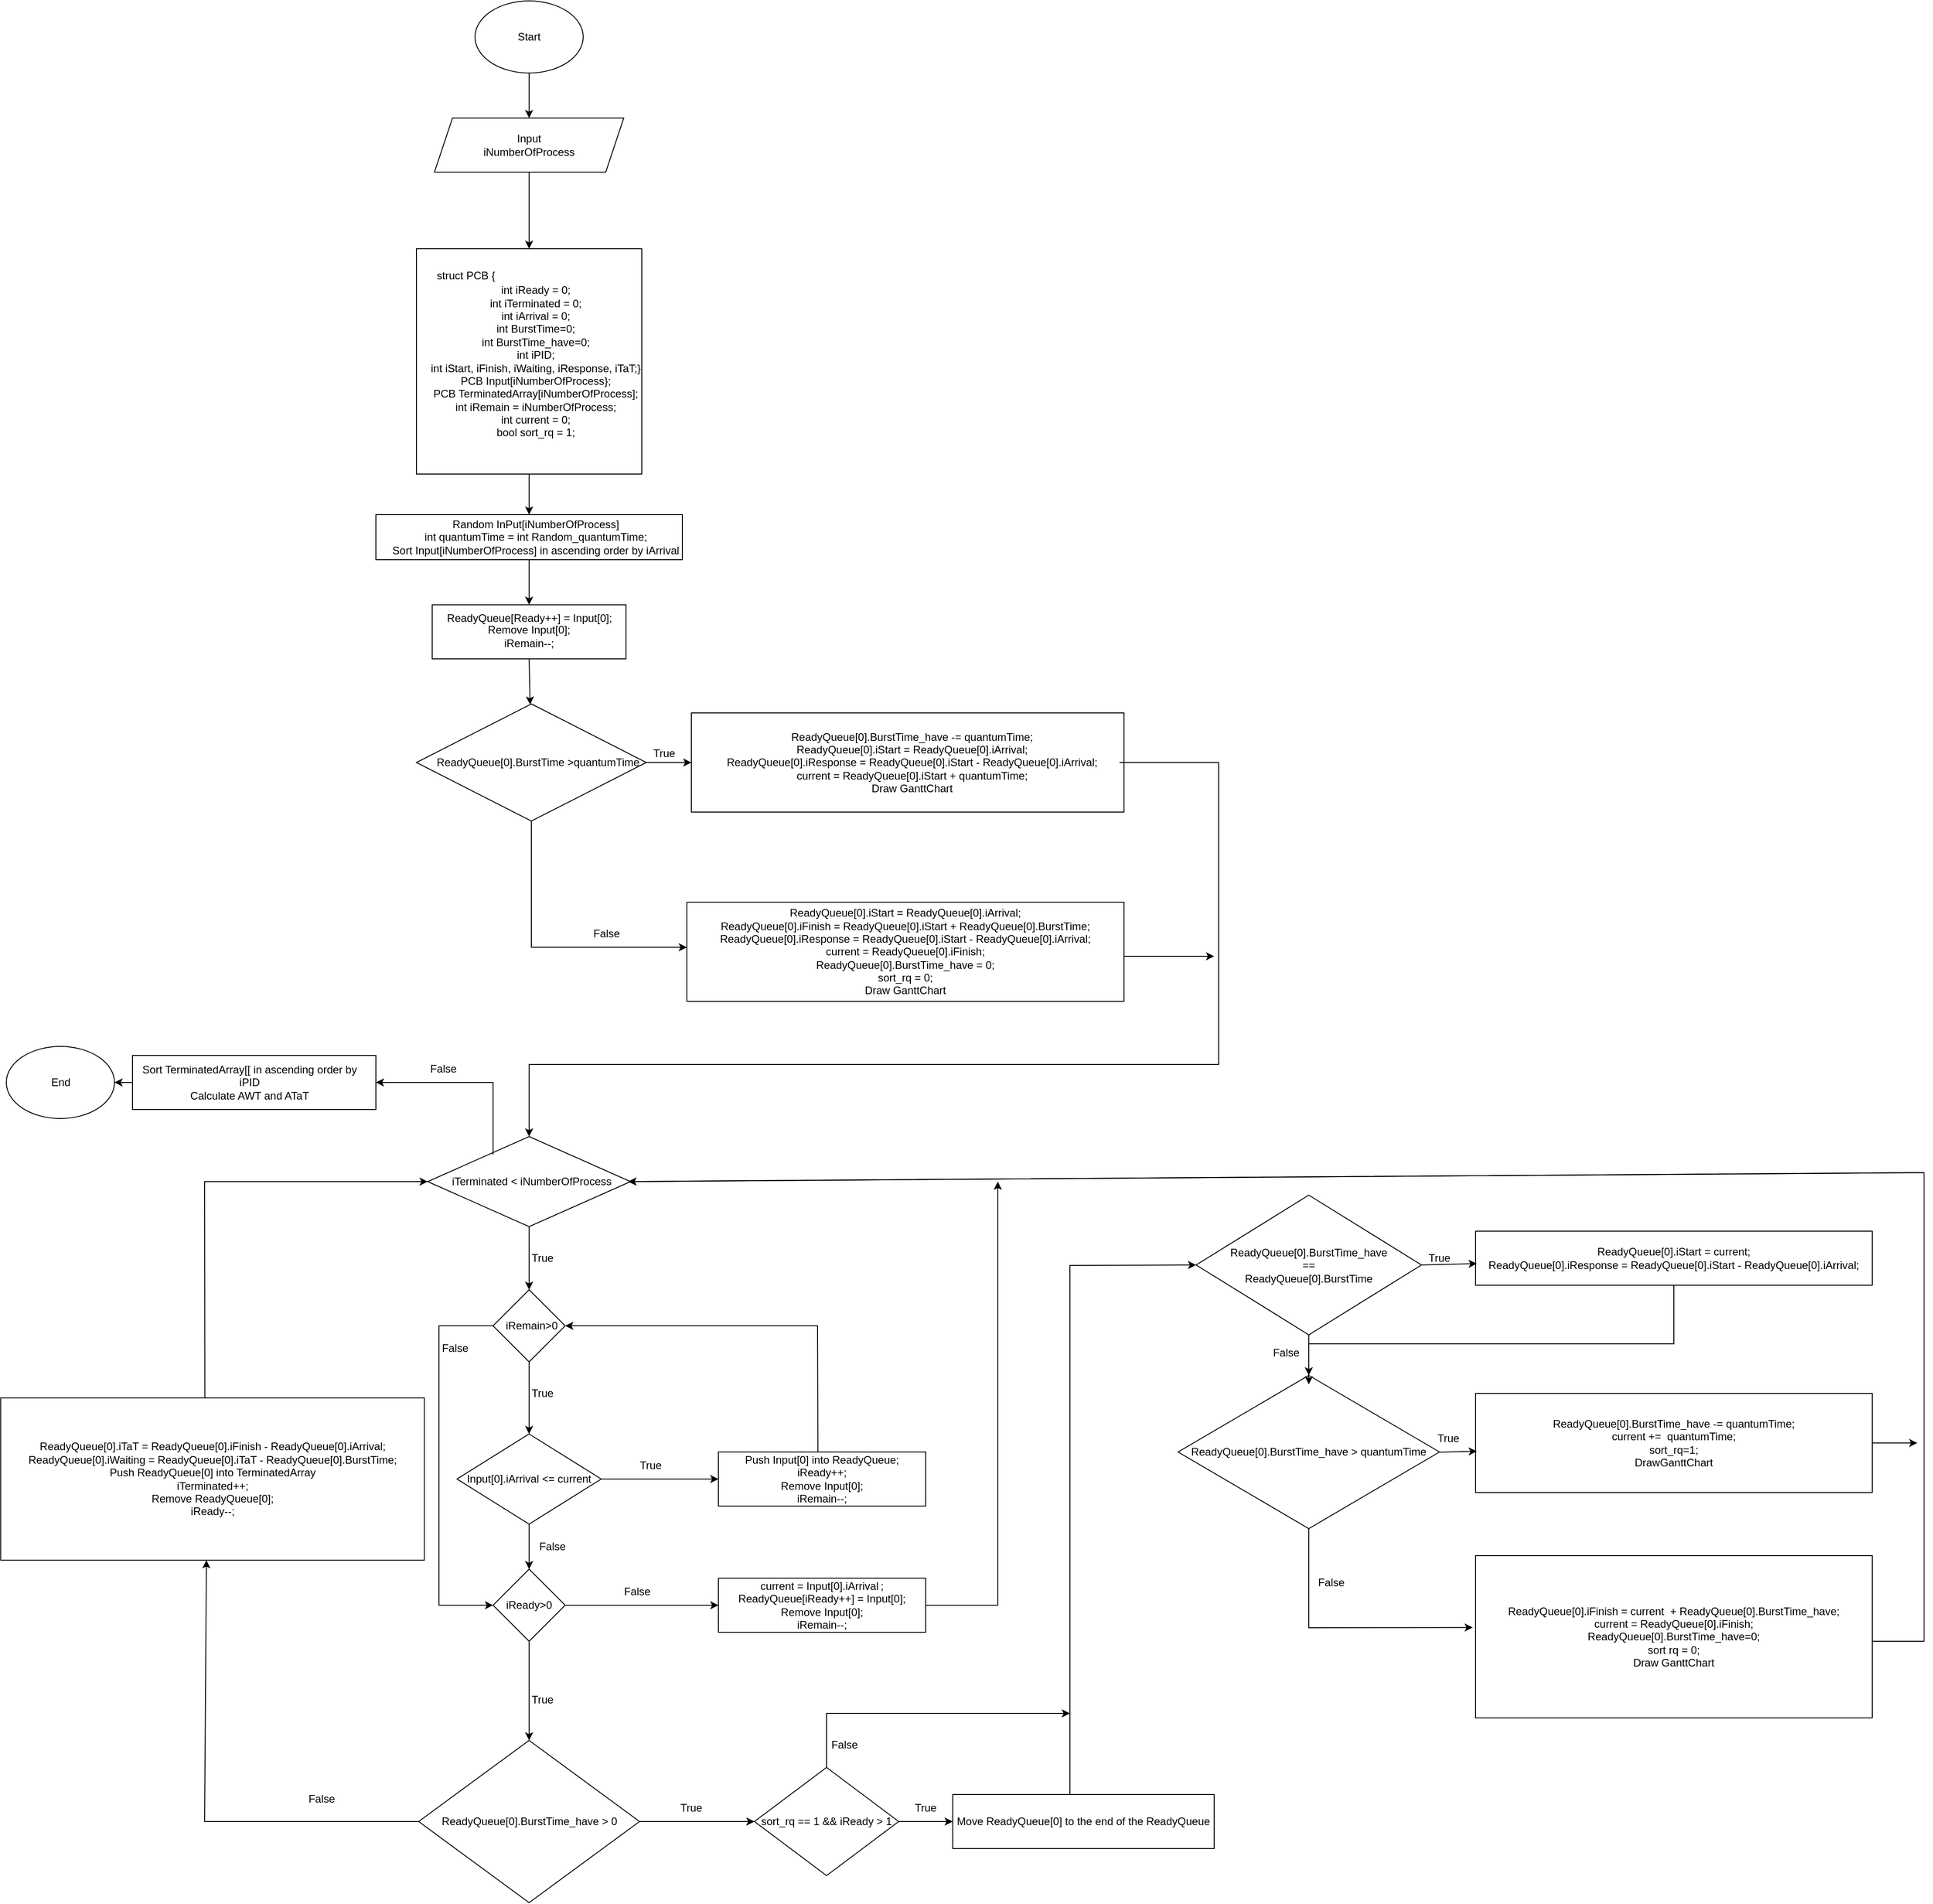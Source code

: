 <mxfile version="22.1.3" type="github">
  <diagram id="C5RBs43oDa-KdzZeNtuy" name="Page-1">
    <mxGraphModel dx="4024" dy="2424" grid="1" gridSize="10" guides="1" tooltips="1" connect="1" arrows="1" fold="1" page="1" pageScale="1" pageWidth="20000" pageHeight="20000" math="0" shadow="0">
      <root>
        <mxCell id="WIyWlLk6GJQsqaUBKTNV-0" />
        <mxCell id="WIyWlLk6GJQsqaUBKTNV-1" parent="WIyWlLk6GJQsqaUBKTNV-0" />
        <mxCell id="GDvwbU59Qu22mrn-EqfF-0" value="" style="ellipse;whiteSpace=wrap;html=1;" vertex="1" parent="WIyWlLk6GJQsqaUBKTNV-1">
          <mxGeometry x="540" y="140" width="120" height="80" as="geometry" />
        </mxCell>
        <mxCell id="GDvwbU59Qu22mrn-EqfF-1" value="Start" style="text;html=1;strokeColor=none;fillColor=none;align=center;verticalAlign=middle;whiteSpace=wrap;rounded=0;" vertex="1" parent="WIyWlLk6GJQsqaUBKTNV-1">
          <mxGeometry x="555" y="155" width="90" height="50" as="geometry" />
        </mxCell>
        <mxCell id="GDvwbU59Qu22mrn-EqfF-2" value="" style="shape=parallelogram;perimeter=parallelogramPerimeter;whiteSpace=wrap;html=1;fixedSize=1;" vertex="1" parent="WIyWlLk6GJQsqaUBKTNV-1">
          <mxGeometry x="495" y="270" width="210" height="60" as="geometry" />
        </mxCell>
        <mxCell id="GDvwbU59Qu22mrn-EqfF-3" value="Input iNumberOfProcess" style="text;html=1;strokeColor=none;fillColor=none;align=center;verticalAlign=middle;whiteSpace=wrap;rounded=0;" vertex="1" parent="WIyWlLk6GJQsqaUBKTNV-1">
          <mxGeometry x="570" y="285" width="60" height="30" as="geometry" />
        </mxCell>
        <mxCell id="GDvwbU59Qu22mrn-EqfF-4" value="" style="endArrow=classic;html=1;rounded=0;exitX=0.5;exitY=1;exitDx=0;exitDy=0;entryX=0.5;entryY=0;entryDx=0;entryDy=0;" edge="1" parent="WIyWlLk6GJQsqaUBKTNV-1" source="GDvwbU59Qu22mrn-EqfF-0" target="GDvwbU59Qu22mrn-EqfF-2">
          <mxGeometry width="50" height="50" relative="1" as="geometry">
            <mxPoint x="565" y="210" as="sourcePoint" />
            <mxPoint x="725" y="250" as="targetPoint" />
          </mxGeometry>
        </mxCell>
        <mxCell id="GDvwbU59Qu22mrn-EqfF-5" value="" style="whiteSpace=wrap;html=1;aspect=fixed;" vertex="1" parent="WIyWlLk6GJQsqaUBKTNV-1">
          <mxGeometry x="475" y="415" width="250" height="250" as="geometry" />
        </mxCell>
        <mxCell id="GDvwbU59Qu22mrn-EqfF-7" value="struct PCB {" style="text;html=1;strokeColor=none;fillColor=none;align=center;verticalAlign=middle;whiteSpace=wrap;rounded=0;" vertex="1" parent="WIyWlLk6GJQsqaUBKTNV-1">
          <mxGeometry x="490" y="430" width="80" height="30" as="geometry" />
        </mxCell>
        <mxCell id="GDvwbU59Qu22mrn-EqfF-8" value="int iReady = 0;&lt;br&gt;int iTerminated = 0;&lt;br&gt;int iArrival = 0;&lt;br&gt;int BurstTime=0;&lt;br&gt;int BurstTime_have=0;&lt;br&gt;int iPID;&lt;br&gt;int iStart, iFinish, iWaiting, iResponse, iTaT;}&lt;br&gt;PCB Input[iNumberOfProcess};&lt;br&gt;PCB TerminatedArray[iNumberOfProcess];&lt;br&gt;int iRemain = iNumberOfProcess;&lt;br&gt;int current = 0;&lt;br&gt;bool sort_rq = 1;" style="text;html=1;strokeColor=none;fillColor=none;align=center;verticalAlign=middle;whiteSpace=wrap;rounded=0;" vertex="1" parent="WIyWlLk6GJQsqaUBKTNV-1">
          <mxGeometry x="480" y="450" width="255" height="180" as="geometry" />
        </mxCell>
        <mxCell id="GDvwbU59Qu22mrn-EqfF-9" value="" style="endArrow=classic;html=1;rounded=0;entryX=0.5;entryY=0;entryDx=0;entryDy=0;exitX=0.5;exitY=1;exitDx=0;exitDy=0;" edge="1" parent="WIyWlLk6GJQsqaUBKTNV-1" source="GDvwbU59Qu22mrn-EqfF-2" target="GDvwbU59Qu22mrn-EqfF-5">
          <mxGeometry width="50" height="50" relative="1" as="geometry">
            <mxPoint x="565" y="610" as="sourcePoint" />
            <mxPoint x="615" y="560" as="targetPoint" />
          </mxGeometry>
        </mxCell>
        <mxCell id="GDvwbU59Qu22mrn-EqfF-10" value="" style="rounded=0;whiteSpace=wrap;html=1;" vertex="1" parent="WIyWlLk6GJQsqaUBKTNV-1">
          <mxGeometry x="430" y="710" width="340" height="50" as="geometry" />
        </mxCell>
        <mxCell id="GDvwbU59Qu22mrn-EqfF-11" value="Random InPut[iNumberOfProcess]&lt;br&gt;int quantumTime = int Random_quantumTime;&lt;br&gt;Sort Input[iNumberOfProcess] in ascending order by iArrival" style="text;html=1;strokeColor=none;fillColor=none;align=center;verticalAlign=middle;whiteSpace=wrap;rounded=0;" vertex="1" parent="WIyWlLk6GJQsqaUBKTNV-1">
          <mxGeometry x="440" y="720" width="335" height="30" as="geometry" />
        </mxCell>
        <mxCell id="GDvwbU59Qu22mrn-EqfF-12" value="" style="endArrow=classic;html=1;rounded=0;exitX=0.5;exitY=1;exitDx=0;exitDy=0;entryX=0.5;entryY=0;entryDx=0;entryDy=0;" edge="1" parent="WIyWlLk6GJQsqaUBKTNV-1" source="GDvwbU59Qu22mrn-EqfF-5" target="GDvwbU59Qu22mrn-EqfF-10">
          <mxGeometry width="50" height="50" relative="1" as="geometry">
            <mxPoint x="565" y="870" as="sourcePoint" />
            <mxPoint x="615" y="820" as="targetPoint" />
          </mxGeometry>
        </mxCell>
        <mxCell id="GDvwbU59Qu22mrn-EqfF-13" value="" style="rounded=0;whiteSpace=wrap;html=1;" vertex="1" parent="WIyWlLk6GJQsqaUBKTNV-1">
          <mxGeometry x="492.5" y="810" width="215" height="60" as="geometry" />
        </mxCell>
        <mxCell id="GDvwbU59Qu22mrn-EqfF-14" value="" style="endArrow=classic;html=1;rounded=0;exitX=0.5;exitY=1;exitDx=0;exitDy=0;" edge="1" parent="WIyWlLk6GJQsqaUBKTNV-1" source="GDvwbU59Qu22mrn-EqfF-10" target="GDvwbU59Qu22mrn-EqfF-13">
          <mxGeometry width="50" height="50" relative="1" as="geometry">
            <mxPoint x="525" y="760" as="sourcePoint" />
            <mxPoint x="575" y="710" as="targetPoint" />
          </mxGeometry>
        </mxCell>
        <mxCell id="GDvwbU59Qu22mrn-EqfF-15" value="ReadyQueue[Ready++] = Input[0];" style="text;html=1;strokeColor=none;fillColor=none;align=center;verticalAlign=middle;whiteSpace=wrap;rounded=0;" vertex="1" parent="WIyWlLk6GJQsqaUBKTNV-1">
          <mxGeometry x="483.75" y="820" width="232.5" height="10" as="geometry" />
        </mxCell>
        <mxCell id="GDvwbU59Qu22mrn-EqfF-16" value="Remove Input[0];&lt;br&gt;iRemain--;" style="text;html=1;strokeColor=none;fillColor=none;align=center;verticalAlign=middle;whiteSpace=wrap;rounded=0;" vertex="1" parent="WIyWlLk6GJQsqaUBKTNV-1">
          <mxGeometry x="505" y="840" width="190" height="10" as="geometry" />
        </mxCell>
        <mxCell id="GDvwbU59Qu22mrn-EqfF-29" style="edgeStyle=orthogonalEdgeStyle;rounded=0;orthogonalLoop=1;jettySize=auto;html=1;exitX=0.5;exitY=1;exitDx=0;exitDy=0;" edge="1" parent="WIyWlLk6GJQsqaUBKTNV-1" source="GDvwbU59Qu22mrn-EqfF-17" target="GDvwbU59Qu22mrn-EqfF-30">
          <mxGeometry relative="1" as="geometry">
            <mxPoint x="600.0" y="1180" as="targetPoint" />
            <Array as="points">
              <mxPoint x="602" y="1190" />
            </Array>
          </mxGeometry>
        </mxCell>
        <mxCell id="GDvwbU59Qu22mrn-EqfF-17" value="" style="rhombus;whiteSpace=wrap;html=1;" vertex="1" parent="WIyWlLk6GJQsqaUBKTNV-1">
          <mxGeometry x="475" y="920" width="255" height="130" as="geometry" />
        </mxCell>
        <mxCell id="GDvwbU59Qu22mrn-EqfF-18" value="ReadyQueue[0].BurstTime &amp;gt;quantumTime" style="text;html=1;strokeColor=none;fillColor=none;align=center;verticalAlign=middle;whiteSpace=wrap;rounded=0;" vertex="1" parent="WIyWlLk6GJQsqaUBKTNV-1">
          <mxGeometry x="495" y="970" width="230" height="30" as="geometry" />
        </mxCell>
        <mxCell id="GDvwbU59Qu22mrn-EqfF-20" value="" style="endArrow=classic;html=1;rounded=0;exitX=0.5;exitY=1;exitDx=0;exitDy=0;" edge="1" parent="WIyWlLk6GJQsqaUBKTNV-1" source="GDvwbU59Qu22mrn-EqfF-13" target="GDvwbU59Qu22mrn-EqfF-17">
          <mxGeometry width="50" height="50" relative="1" as="geometry">
            <mxPoint x="455" y="840" as="sourcePoint" />
            <mxPoint x="505" y="790" as="targetPoint" />
          </mxGeometry>
        </mxCell>
        <mxCell id="GDvwbU59Qu22mrn-EqfF-22" value="" style="rounded=0;whiteSpace=wrap;html=1;" vertex="1" parent="WIyWlLk6GJQsqaUBKTNV-1">
          <mxGeometry x="780" y="930" width="480" height="110" as="geometry" />
        </mxCell>
        <mxCell id="GDvwbU59Qu22mrn-EqfF-23" value="ReadyQueue[0].BurstTime_have -= quantumTime;&lt;br&gt;ReadyQueue[0].iStart = ReadyQueue[0].iArrival;&lt;br&gt;ReadyQueue[0].iResponse = ReadyQueue[0].iStart - ReadyQueue[0].iArrival;&lt;br&gt;current = ReadyQueue[0].iStart + quantumTime;&lt;br&gt;Draw GanttChart" style="text;html=1;strokeColor=none;fillColor=none;align=center;verticalAlign=middle;whiteSpace=wrap;rounded=0;" vertex="1" parent="WIyWlLk6GJQsqaUBKTNV-1">
          <mxGeometry x="790" y="940" width="470" height="90" as="geometry" />
        </mxCell>
        <mxCell id="GDvwbU59Qu22mrn-EqfF-25" value="" style="endArrow=classic;html=1;rounded=0;exitX=1;exitY=0.5;exitDx=0;exitDy=0;entryX=0;entryY=0.5;entryDx=0;entryDy=0;" edge="1" parent="WIyWlLk6GJQsqaUBKTNV-1" source="GDvwbU59Qu22mrn-EqfF-17" target="GDvwbU59Qu22mrn-EqfF-22">
          <mxGeometry width="50" height="50" relative="1" as="geometry">
            <mxPoint x="750" y="860" as="sourcePoint" />
            <mxPoint x="800" y="810" as="targetPoint" />
          </mxGeometry>
        </mxCell>
        <mxCell id="GDvwbU59Qu22mrn-EqfF-26" value="True" style="text;html=1;strokeColor=none;fillColor=none;align=center;verticalAlign=middle;whiteSpace=wrap;rounded=0;" vertex="1" parent="WIyWlLk6GJQsqaUBKTNV-1">
          <mxGeometry x="720" y="960" width="60" height="30" as="geometry" />
        </mxCell>
        <mxCell id="GDvwbU59Qu22mrn-EqfF-30" value="" style="rounded=0;whiteSpace=wrap;html=1;" vertex="1" parent="WIyWlLk6GJQsqaUBKTNV-1">
          <mxGeometry x="775" y="1140" width="485" height="110" as="geometry" />
        </mxCell>
        <mxCell id="GDvwbU59Qu22mrn-EqfF-32" value="ReadyQueue[0].iStart = ReadyQueue[0].iArrival;&lt;br&gt;ReadyQueue[0].iFinish = ReadyQueue[0].iStart + ReadyQueue[0].BurstTime;&lt;br&gt;ReadyQueue[0].iResponse = ReadyQueue[0].iStart - ReadyQueue[0].iArrival;&lt;br&gt;current = ReadyQueue[0].iFinish;&lt;br&gt;ReadyQueue[0].BurstTime_have = 0;&lt;br&gt;sort_rq = 0;&lt;br&gt;Draw GanttChart" style="text;html=1;strokeColor=none;fillColor=none;align=center;verticalAlign=middle;whiteSpace=wrap;rounded=0;" vertex="1" parent="WIyWlLk6GJQsqaUBKTNV-1">
          <mxGeometry x="780" y="1140" width="475" height="110" as="geometry" />
        </mxCell>
        <mxCell id="GDvwbU59Qu22mrn-EqfF-33" value="False" style="text;html=1;strokeColor=none;fillColor=none;align=center;verticalAlign=middle;whiteSpace=wrap;rounded=0;" vertex="1" parent="WIyWlLk6GJQsqaUBKTNV-1">
          <mxGeometry x="656.25" y="1160" width="60" height="30" as="geometry" />
        </mxCell>
        <mxCell id="GDvwbU59Qu22mrn-EqfF-34" value="" style="endArrow=classic;html=1;rounded=0;exitX=1;exitY=0.5;exitDx=0;exitDy=0;entryX=0.5;entryY=0;entryDx=0;entryDy=0;" edge="1" parent="WIyWlLk6GJQsqaUBKTNV-1" target="GDvwbU59Qu22mrn-EqfF-35">
          <mxGeometry width="50" height="50" relative="1" as="geometry">
            <mxPoint x="1255" y="985" as="sourcePoint" />
            <mxPoint x="600" y="1280" as="targetPoint" />
            <Array as="points">
              <mxPoint x="1365" y="985" />
              <mxPoint x="1365" y="1320" />
              <mxPoint x="600" y="1320" />
            </Array>
          </mxGeometry>
        </mxCell>
        <mxCell id="GDvwbU59Qu22mrn-EqfF-35" value="" style="rhombus;whiteSpace=wrap;html=1;" vertex="1" parent="WIyWlLk6GJQsqaUBKTNV-1">
          <mxGeometry x="487.5" y="1400" width="225" height="100" as="geometry" />
        </mxCell>
        <mxCell id="GDvwbU59Qu22mrn-EqfF-36" value="" style="endArrow=classic;html=1;rounded=0;" edge="1" parent="WIyWlLk6GJQsqaUBKTNV-1">
          <mxGeometry width="50" height="50" relative="1" as="geometry">
            <mxPoint x="1260" y="1200" as="sourcePoint" />
            <mxPoint x="1360" y="1200" as="targetPoint" />
            <Array as="points" />
          </mxGeometry>
        </mxCell>
        <mxCell id="GDvwbU59Qu22mrn-EqfF-37" value="iTerminated &amp;lt; iNumberOfProcess" style="text;html=1;strokeColor=none;fillColor=none;align=center;verticalAlign=middle;whiteSpace=wrap;rounded=0;" vertex="1" parent="WIyWlLk6GJQsqaUBKTNV-1">
          <mxGeometry x="507.5" y="1435" width="190" height="30" as="geometry" />
        </mxCell>
        <mxCell id="GDvwbU59Qu22mrn-EqfF-38" value="" style="rounded=0;whiteSpace=wrap;html=1;" vertex="1" parent="WIyWlLk6GJQsqaUBKTNV-1">
          <mxGeometry x="160" y="1310" width="270" height="60" as="geometry" />
        </mxCell>
        <mxCell id="GDvwbU59Qu22mrn-EqfF-39" value="Sort TerminatedArray[[ in ascending order by iPID&lt;br&gt;Calculate AWT and ATaT" style="text;html=1;strokeColor=none;fillColor=none;align=center;verticalAlign=middle;whiteSpace=wrap;rounded=0;" vertex="1" parent="WIyWlLk6GJQsqaUBKTNV-1">
          <mxGeometry x="160" y="1325" width="260" height="30" as="geometry" />
        </mxCell>
        <mxCell id="GDvwbU59Qu22mrn-EqfF-40" value="" style="endArrow=classic;html=1;rounded=0;entryX=1;entryY=0.5;entryDx=0;entryDy=0;" edge="1" parent="WIyWlLk6GJQsqaUBKTNV-1" target="GDvwbU59Qu22mrn-EqfF-38">
          <mxGeometry width="50" height="50" relative="1" as="geometry">
            <mxPoint x="560" y="1420" as="sourcePoint" />
            <mxPoint x="650" y="1230" as="targetPoint" />
            <Array as="points">
              <mxPoint x="560" y="1340" />
            </Array>
          </mxGeometry>
        </mxCell>
        <mxCell id="GDvwbU59Qu22mrn-EqfF-41" value="False" style="text;html=1;strokeColor=none;fillColor=none;align=center;verticalAlign=middle;whiteSpace=wrap;rounded=0;" vertex="1" parent="WIyWlLk6GJQsqaUBKTNV-1">
          <mxGeometry x="475" y="1310" width="60" height="30" as="geometry" />
        </mxCell>
        <mxCell id="GDvwbU59Qu22mrn-EqfF-42" value="" style="ellipse;whiteSpace=wrap;html=1;" vertex="1" parent="WIyWlLk6GJQsqaUBKTNV-1">
          <mxGeometry x="20" y="1300" width="120" height="80" as="geometry" />
        </mxCell>
        <mxCell id="GDvwbU59Qu22mrn-EqfF-43" value="End" style="text;html=1;strokeColor=none;fillColor=none;align=center;verticalAlign=middle;whiteSpace=wrap;rounded=0;" vertex="1" parent="WIyWlLk6GJQsqaUBKTNV-1">
          <mxGeometry x="50.63" y="1325" width="58.75" height="30" as="geometry" />
        </mxCell>
        <mxCell id="GDvwbU59Qu22mrn-EqfF-44" value="" style="endArrow=classic;html=1;rounded=0;exitX=0;exitY=0.5;exitDx=0;exitDy=0;entryX=1;entryY=0.5;entryDx=0;entryDy=0;" edge="1" parent="WIyWlLk6GJQsqaUBKTNV-1" source="GDvwbU59Qu22mrn-EqfF-39" target="GDvwbU59Qu22mrn-EqfF-42">
          <mxGeometry width="50" height="50" relative="1" as="geometry">
            <mxPoint x="50" y="1190" as="sourcePoint" />
            <mxPoint x="100" y="1140" as="targetPoint" />
          </mxGeometry>
        </mxCell>
        <mxCell id="GDvwbU59Qu22mrn-EqfF-45" value="" style="rhombus;whiteSpace=wrap;html=1;" vertex="1" parent="WIyWlLk6GJQsqaUBKTNV-1">
          <mxGeometry x="560" y="1570" width="80" height="80" as="geometry" />
        </mxCell>
        <mxCell id="GDvwbU59Qu22mrn-EqfF-46" value="iRemain&amp;gt;0" style="text;html=1;strokeColor=none;fillColor=none;align=center;verticalAlign=middle;whiteSpace=wrap;rounded=0;" vertex="1" parent="WIyWlLk6GJQsqaUBKTNV-1">
          <mxGeometry x="572.5" y="1595" width="60" height="30" as="geometry" />
        </mxCell>
        <mxCell id="GDvwbU59Qu22mrn-EqfF-47" value="" style="endArrow=classic;html=1;rounded=0;exitX=0.5;exitY=1;exitDx=0;exitDy=0;entryX=0.5;entryY=0;entryDx=0;entryDy=0;" edge="1" parent="WIyWlLk6GJQsqaUBKTNV-1" source="GDvwbU59Qu22mrn-EqfF-35" target="GDvwbU59Qu22mrn-EqfF-45">
          <mxGeometry width="50" height="50" relative="1" as="geometry">
            <mxPoint x="590" y="1600" as="sourcePoint" />
            <mxPoint x="640" y="1550" as="targetPoint" />
          </mxGeometry>
        </mxCell>
        <mxCell id="GDvwbU59Qu22mrn-EqfF-48" value="True" style="text;html=1;strokeColor=none;fillColor=none;align=center;verticalAlign=middle;whiteSpace=wrap;rounded=0;" vertex="1" parent="WIyWlLk6GJQsqaUBKTNV-1">
          <mxGeometry x="585" y="1520" width="60" height="30" as="geometry" />
        </mxCell>
        <mxCell id="GDvwbU59Qu22mrn-EqfF-49" value="Input[0].iArrival &amp;lt;= current" style="rhombus;whiteSpace=wrap;html=1;" vertex="1" parent="WIyWlLk6GJQsqaUBKTNV-1">
          <mxGeometry x="520" y="1730" width="160" height="100" as="geometry" />
        </mxCell>
        <mxCell id="GDvwbU59Qu22mrn-EqfF-50" value="" style="endArrow=classic;html=1;rounded=0;exitX=0.5;exitY=1;exitDx=0;exitDy=0;" edge="1" parent="WIyWlLk6GJQsqaUBKTNV-1" source="GDvwbU59Qu22mrn-EqfF-45" target="GDvwbU59Qu22mrn-EqfF-49">
          <mxGeometry width="50" height="50" relative="1" as="geometry">
            <mxPoint x="580" y="1780" as="sourcePoint" />
            <mxPoint x="630" y="1730" as="targetPoint" />
          </mxGeometry>
        </mxCell>
        <mxCell id="GDvwbU59Qu22mrn-EqfF-51" value="True" style="text;html=1;strokeColor=none;fillColor=none;align=center;verticalAlign=middle;whiteSpace=wrap;rounded=0;" vertex="1" parent="WIyWlLk6GJQsqaUBKTNV-1">
          <mxGeometry x="585" y="1670" width="60" height="30" as="geometry" />
        </mxCell>
        <mxCell id="GDvwbU59Qu22mrn-EqfF-52" value="iReady&amp;gt;0" style="rhombus;whiteSpace=wrap;html=1;" vertex="1" parent="WIyWlLk6GJQsqaUBKTNV-1">
          <mxGeometry x="560" y="1880" width="80" height="80" as="geometry" />
        </mxCell>
        <mxCell id="GDvwbU59Qu22mrn-EqfF-54" value="" style="endArrow=classic;html=1;rounded=0;exitX=0.5;exitY=1;exitDx=0;exitDy=0;entryX=0.5;entryY=0;entryDx=0;entryDy=0;" edge="1" parent="WIyWlLk6GJQsqaUBKTNV-1" source="GDvwbU59Qu22mrn-EqfF-49" target="GDvwbU59Qu22mrn-EqfF-52">
          <mxGeometry width="50" height="50" relative="1" as="geometry">
            <mxPoint x="630" y="2050" as="sourcePoint" />
            <mxPoint x="680" y="2000" as="targetPoint" />
          </mxGeometry>
        </mxCell>
        <mxCell id="GDvwbU59Qu22mrn-EqfF-55" value="ReadyQueue[0].BurstTime_have &amp;gt; 0" style="rhombus;whiteSpace=wrap;html=1;" vertex="1" parent="WIyWlLk6GJQsqaUBKTNV-1">
          <mxGeometry x="477.5" y="2070" width="245" height="180" as="geometry" />
        </mxCell>
        <mxCell id="GDvwbU59Qu22mrn-EqfF-61" value="Push Input[0] into ReadyQueue;&lt;br&gt;iReady++;&lt;br&gt;Remove Input[0];&lt;br&gt;iRemain--;" style="rounded=0;whiteSpace=wrap;html=1;" vertex="1" parent="WIyWlLk6GJQsqaUBKTNV-1">
          <mxGeometry x="810" y="1750" width="230" height="60" as="geometry" />
        </mxCell>
        <mxCell id="GDvwbU59Qu22mrn-EqfF-62" value="" style="endArrow=classic;html=1;rounded=0;exitX=1;exitY=0.5;exitDx=0;exitDy=0;entryX=0;entryY=0.5;entryDx=0;entryDy=0;" edge="1" parent="WIyWlLk6GJQsqaUBKTNV-1" source="GDvwbU59Qu22mrn-EqfF-49" target="GDvwbU59Qu22mrn-EqfF-61">
          <mxGeometry width="50" height="50" relative="1" as="geometry">
            <mxPoint x="830" y="1830" as="sourcePoint" />
            <mxPoint x="880" y="1780" as="targetPoint" />
          </mxGeometry>
        </mxCell>
        <mxCell id="GDvwbU59Qu22mrn-EqfF-63" value="True" style="text;html=1;strokeColor=none;fillColor=none;align=center;verticalAlign=middle;whiteSpace=wrap;rounded=0;" vertex="1" parent="WIyWlLk6GJQsqaUBKTNV-1">
          <mxGeometry x="705" y="1750" width="60" height="30" as="geometry" />
        </mxCell>
        <mxCell id="GDvwbU59Qu22mrn-EqfF-64" value="current = Input[0].iArrival&lt;span style=&quot;white-space: pre;&quot;&gt;&#x9;&lt;/span&gt;;&lt;br&gt;ReadyQueue[iReady++] = Input[0];&lt;br&gt;Remove Input[0];&lt;br&gt;iRemain--;&lt;br&gt;" style="rounded=0;whiteSpace=wrap;html=1;" vertex="1" parent="WIyWlLk6GJQsqaUBKTNV-1">
          <mxGeometry x="810" y="1890" width="230" height="60" as="geometry" />
        </mxCell>
        <mxCell id="GDvwbU59Qu22mrn-EqfF-65" value="" style="endArrow=classic;html=1;rounded=0;exitX=1;exitY=0.5;exitDx=0;exitDy=0;entryX=0;entryY=0.5;entryDx=0;entryDy=0;" edge="1" parent="WIyWlLk6GJQsqaUBKTNV-1" source="GDvwbU59Qu22mrn-EqfF-52" target="GDvwbU59Qu22mrn-EqfF-64">
          <mxGeometry width="50" height="50" relative="1" as="geometry">
            <mxPoint x="830" y="1830" as="sourcePoint" />
            <mxPoint x="880" y="1780" as="targetPoint" />
          </mxGeometry>
        </mxCell>
        <mxCell id="GDvwbU59Qu22mrn-EqfF-66" value="False" style="text;html=1;strokeColor=none;fillColor=none;align=center;verticalAlign=middle;whiteSpace=wrap;rounded=0;" vertex="1" parent="WIyWlLk6GJQsqaUBKTNV-1">
          <mxGeometry x="690" y="1890" width="60" height="30" as="geometry" />
        </mxCell>
        <mxCell id="GDvwbU59Qu22mrn-EqfF-68" value="False" style="text;html=1;strokeColor=none;fillColor=none;align=center;verticalAlign=middle;whiteSpace=wrap;rounded=0;" vertex="1" parent="WIyWlLk6GJQsqaUBKTNV-1">
          <mxGeometry x="596.25" y="1840" width="60" height="30" as="geometry" />
        </mxCell>
        <mxCell id="GDvwbU59Qu22mrn-EqfF-69" value="True" style="text;html=1;strokeColor=none;fillColor=none;align=center;verticalAlign=middle;whiteSpace=wrap;rounded=0;" vertex="1" parent="WIyWlLk6GJQsqaUBKTNV-1">
          <mxGeometry x="585" y="2010" width="60" height="30" as="geometry" />
        </mxCell>
        <mxCell id="GDvwbU59Qu22mrn-EqfF-71" value="" style="endArrow=classic;html=1;rounded=0;exitX=0.5;exitY=1;exitDx=0;exitDy=0;" edge="1" parent="WIyWlLk6GJQsqaUBKTNV-1" source="GDvwbU59Qu22mrn-EqfF-52" target="GDvwbU59Qu22mrn-EqfF-55">
          <mxGeometry width="50" height="50" relative="1" as="geometry">
            <mxPoint x="790" y="2070" as="sourcePoint" />
            <mxPoint x="840" y="2020" as="targetPoint" />
          </mxGeometry>
        </mxCell>
        <mxCell id="GDvwbU59Qu22mrn-EqfF-72" value="ReadyQueue[0].iTaT = ReadyQueue[0].iFinish - ReadyQueue[0].iArrival;&lt;br&gt;ReadyQueue[0].iWaiting = ReadyQueue[0].iTaT - ReadyQueue[0].BurstTime;&lt;br&gt;Push ReadyQueue[0] into TerminatedArray&lt;br&gt;iTerminated++;&lt;br&gt;Remove ReadyQueue[0];&lt;br&gt;iReady--;&lt;br&gt;" style="rounded=0;whiteSpace=wrap;html=1;" vertex="1" parent="WIyWlLk6GJQsqaUBKTNV-1">
          <mxGeometry x="13.75" y="1690" width="470" height="180" as="geometry" />
        </mxCell>
        <mxCell id="GDvwbU59Qu22mrn-EqfF-73" value="" style="endArrow=classic;html=1;rounded=0;exitX=0.482;exitY=-0.002;exitDx=0;exitDy=0;entryX=0;entryY=0.5;entryDx=0;entryDy=0;exitPerimeter=0;" edge="1" parent="WIyWlLk6GJQsqaUBKTNV-1" source="GDvwbU59Qu22mrn-EqfF-72" target="GDvwbU59Qu22mrn-EqfF-35">
          <mxGeometry width="50" height="50" relative="1" as="geometry">
            <mxPoint x="610" y="1710" as="sourcePoint" />
            <mxPoint x="249" y="1440" as="targetPoint" />
            <Array as="points">
              <mxPoint x="240" y="1450" />
            </Array>
          </mxGeometry>
        </mxCell>
        <mxCell id="GDvwbU59Qu22mrn-EqfF-75" value="" style="endArrow=classic;html=1;rounded=0;exitX=0;exitY=0.5;exitDx=0;exitDy=0;" edge="1" parent="WIyWlLk6GJQsqaUBKTNV-1" source="GDvwbU59Qu22mrn-EqfF-55">
          <mxGeometry width="50" height="50" relative="1" as="geometry">
            <mxPoint x="242" y="2160" as="sourcePoint" />
            <mxPoint x="242" y="1870" as="targetPoint" />
            <Array as="points">
              <mxPoint x="240" y="2160" />
            </Array>
          </mxGeometry>
        </mxCell>
        <mxCell id="GDvwbU59Qu22mrn-EqfF-76" value="False" style="text;html=1;strokeColor=none;fillColor=none;align=center;verticalAlign=middle;whiteSpace=wrap;rounded=0;" vertex="1" parent="WIyWlLk6GJQsqaUBKTNV-1">
          <mxGeometry x="340" y="2120" width="60" height="30" as="geometry" />
        </mxCell>
        <mxCell id="GDvwbU59Qu22mrn-EqfF-77" value="sort_rq == 1 &amp;amp;&amp;amp; iReady &amp;gt; 1" style="rhombus;whiteSpace=wrap;html=1;" vertex="1" parent="WIyWlLk6GJQsqaUBKTNV-1">
          <mxGeometry x="850" y="2100" width="160" height="120" as="geometry" />
        </mxCell>
        <mxCell id="GDvwbU59Qu22mrn-EqfF-78" value="" style="endArrow=classic;html=1;rounded=0;exitX=1;exitY=0.5;exitDx=0;exitDy=0;entryX=0;entryY=0.5;entryDx=0;entryDy=0;" edge="1" parent="WIyWlLk6GJQsqaUBKTNV-1" source="GDvwbU59Qu22mrn-EqfF-55" target="GDvwbU59Qu22mrn-EqfF-77">
          <mxGeometry width="50" height="50" relative="1" as="geometry">
            <mxPoint x="980" y="2030" as="sourcePoint" />
            <mxPoint x="1030" y="1980" as="targetPoint" />
          </mxGeometry>
        </mxCell>
        <mxCell id="GDvwbU59Qu22mrn-EqfF-80" value="Move ReadyQueue[0] to the end of the ReadyQueue" style="rounded=0;whiteSpace=wrap;html=1;" vertex="1" parent="WIyWlLk6GJQsqaUBKTNV-1">
          <mxGeometry x="1070" y="2130" width="290" height="60" as="geometry" />
        </mxCell>
        <mxCell id="GDvwbU59Qu22mrn-EqfF-81" value="" style="endArrow=classic;html=1;rounded=0;exitX=1;exitY=0.5;exitDx=0;exitDy=0;entryX=0;entryY=0.5;entryDx=0;entryDy=0;" edge="1" parent="WIyWlLk6GJQsqaUBKTNV-1" source="GDvwbU59Qu22mrn-EqfF-77" target="GDvwbU59Qu22mrn-EqfF-80">
          <mxGeometry width="50" height="50" relative="1" as="geometry">
            <mxPoint x="1290" y="2010" as="sourcePoint" />
            <mxPoint x="1340" y="1960" as="targetPoint" />
          </mxGeometry>
        </mxCell>
        <mxCell id="GDvwbU59Qu22mrn-EqfF-82" value="True" style="text;html=1;strokeColor=none;fillColor=none;align=center;verticalAlign=middle;whiteSpace=wrap;rounded=0;" vertex="1" parent="WIyWlLk6GJQsqaUBKTNV-1">
          <mxGeometry x="1010" y="2130" width="60" height="30" as="geometry" />
        </mxCell>
        <mxCell id="GDvwbU59Qu22mrn-EqfF-83" value="ReadyQueue[0].BurstTime_have&lt;br&gt;==&lt;br&gt;ReadyQueue[0].BurstTime" style="rhombus;whiteSpace=wrap;html=1;" vertex="1" parent="WIyWlLk6GJQsqaUBKTNV-1">
          <mxGeometry x="1340" y="1465" width="250" height="155" as="geometry" />
        </mxCell>
        <mxCell id="GDvwbU59Qu22mrn-EqfF-84" value="" style="endArrow=classic;html=1;rounded=0;exitX=0.5;exitY=0;exitDx=0;exitDy=0;" edge="1" parent="WIyWlLk6GJQsqaUBKTNV-1" source="GDvwbU59Qu22mrn-EqfF-77">
          <mxGeometry width="50" height="50" relative="1" as="geometry">
            <mxPoint x="1250" y="1930" as="sourcePoint" />
            <mxPoint x="1200" y="2040" as="targetPoint" />
            <Array as="points">
              <mxPoint x="930" y="2040" />
            </Array>
          </mxGeometry>
        </mxCell>
        <mxCell id="GDvwbU59Qu22mrn-EqfF-85" value="" style="endArrow=classic;html=1;rounded=0;entryX=0;entryY=0.5;entryDx=0;entryDy=0;" edge="1" parent="WIyWlLk6GJQsqaUBKTNV-1" target="GDvwbU59Qu22mrn-EqfF-83">
          <mxGeometry width="50" height="50" relative="1" as="geometry">
            <mxPoint x="1200" y="2130" as="sourcePoint" />
            <mxPoint x="1200" y="1680" as="targetPoint" />
            <Array as="points">
              <mxPoint x="1200" y="1543" />
            </Array>
          </mxGeometry>
        </mxCell>
        <mxCell id="GDvwbU59Qu22mrn-EqfF-87" value="ReadyQueue[0].BurstTime_have &amp;gt; quantumTime" style="rhombus;whiteSpace=wrap;html=1;" vertex="1" parent="WIyWlLk6GJQsqaUBKTNV-1">
          <mxGeometry x="1320" y="1665" width="290" height="170" as="geometry" />
        </mxCell>
        <mxCell id="GDvwbU59Qu22mrn-EqfF-88" value="" style="endArrow=classic;html=1;rounded=0;exitX=0.5;exitY=1;exitDx=0;exitDy=0;entryX=0.5;entryY=0;entryDx=0;entryDy=0;" edge="1" parent="WIyWlLk6GJQsqaUBKTNV-1" source="GDvwbU59Qu22mrn-EqfF-83">
          <mxGeometry width="50" height="50" relative="1" as="geometry">
            <mxPoint x="1200" y="1835" as="sourcePoint" />
            <mxPoint x="1465.0" y="1675" as="targetPoint" />
          </mxGeometry>
        </mxCell>
        <mxCell id="GDvwbU59Qu22mrn-EqfF-89" value="" style="endArrow=classic;html=1;rounded=0;exitX=0.5;exitY=1;exitDx=0;exitDy=0;entryX=-0.007;entryY=0.443;entryDx=0;entryDy=0;entryPerimeter=0;" edge="1" parent="WIyWlLk6GJQsqaUBKTNV-1" source="GDvwbU59Qu22mrn-EqfF-87" target="GDvwbU59Qu22mrn-EqfF-90">
          <mxGeometry width="50" height="50" relative="1" as="geometry">
            <mxPoint x="1465.0" y="1845" as="sourcePoint" />
            <mxPoint x="1630" y="1945" as="targetPoint" />
            <Array as="points">
              <mxPoint x="1465" y="1945" />
            </Array>
          </mxGeometry>
        </mxCell>
        <mxCell id="GDvwbU59Qu22mrn-EqfF-90" value="ReadyQueue[0].iFinish = current&amp;nbsp; + ReadyQueue[0].BurstTime_have;&lt;br&gt;current = ReadyQueue[0].iFinish;&lt;br&gt;ReadyQueue[0].BurstTime_have=0;&lt;br&gt;sort rq = 0;&lt;br&gt;Draw GanttChart" style="rounded=0;whiteSpace=wrap;html=1;" vertex="1" parent="WIyWlLk6GJQsqaUBKTNV-1">
          <mxGeometry x="1650" y="1865" width="440" height="180" as="geometry" />
        </mxCell>
        <mxCell id="GDvwbU59Qu22mrn-EqfF-91" value="ReadyQueue[0].BurstTime_have -= quantumTime;&lt;br&gt;current +=&amp;nbsp; quantumTime;&lt;br&gt;sort_rq=1;&lt;br&gt;DrawGanttChart" style="rounded=0;whiteSpace=wrap;html=1;" vertex="1" parent="WIyWlLk6GJQsqaUBKTNV-1">
          <mxGeometry x="1650" y="1685" width="440" height="110" as="geometry" />
        </mxCell>
        <mxCell id="GDvwbU59Qu22mrn-EqfF-93" value="" style="endArrow=classic;html=1;rounded=0;exitX=0.337;exitY=1.01;exitDx=0;exitDy=0;entryX=0.003;entryY=0.583;entryDx=0;entryDy=0;entryPerimeter=0;exitPerimeter=0;" edge="1" parent="WIyWlLk6GJQsqaUBKTNV-1" source="GDvwbU59Qu22mrn-EqfF-94" target="GDvwbU59Qu22mrn-EqfF-91">
          <mxGeometry width="50" height="50" relative="1" as="geometry">
            <mxPoint x="1540.0" y="1749.12" as="sourcePoint" />
            <mxPoint x="1651.76" y="1750.89" as="targetPoint" />
          </mxGeometry>
        </mxCell>
        <mxCell id="GDvwbU59Qu22mrn-EqfF-94" value="True" style="text;html=1;strokeColor=none;fillColor=none;align=center;verticalAlign=middle;whiteSpace=wrap;rounded=0;" vertex="1" parent="WIyWlLk6GJQsqaUBKTNV-1">
          <mxGeometry x="1590" y="1720" width="60" height="30" as="geometry" />
        </mxCell>
        <mxCell id="GDvwbU59Qu22mrn-EqfF-95" value="False" style="text;html=1;strokeColor=none;fillColor=none;align=center;verticalAlign=middle;whiteSpace=wrap;rounded=0;" vertex="1" parent="WIyWlLk6GJQsqaUBKTNV-1">
          <mxGeometry x="1460" y="1880" width="60" height="30" as="geometry" />
        </mxCell>
        <mxCell id="GDvwbU59Qu22mrn-EqfF-96" value="False" style="text;html=1;strokeColor=none;fillColor=none;align=center;verticalAlign=middle;whiteSpace=wrap;rounded=0;" vertex="1" parent="WIyWlLk6GJQsqaUBKTNV-1">
          <mxGeometry x="1410" y="1625" width="60" height="30" as="geometry" />
        </mxCell>
        <mxCell id="GDvwbU59Qu22mrn-EqfF-97" value="ReadyQueue[0].iStart = current;&lt;br&gt;ReadyQueue[0].iResponse = ReadyQueue[0].iStart - ReadyQueue[0].iArrival;" style="rounded=0;whiteSpace=wrap;html=1;" vertex="1" parent="WIyWlLk6GJQsqaUBKTNV-1">
          <mxGeometry x="1650" y="1505" width="440" height="60" as="geometry" />
        </mxCell>
        <mxCell id="GDvwbU59Qu22mrn-EqfF-98" value="False" style="text;html=1;strokeColor=none;fillColor=none;align=center;verticalAlign=middle;whiteSpace=wrap;rounded=0;" vertex="1" parent="WIyWlLk6GJQsqaUBKTNV-1">
          <mxGeometry x="920" y="2060" width="60" height="30" as="geometry" />
        </mxCell>
        <mxCell id="GDvwbU59Qu22mrn-EqfF-99" value="" style="endArrow=classic;html=1;rounded=0;" edge="1" parent="WIyWlLk6GJQsqaUBKTNV-1">
          <mxGeometry width="50" height="50" relative="1" as="geometry">
            <mxPoint x="2090" y="1960" as="sourcePoint" />
            <mxPoint x="710" y="1450" as="targetPoint" />
            <Array as="points">
              <mxPoint x="2147.5" y="1960" />
              <mxPoint x="2147.5" y="1440" />
            </Array>
          </mxGeometry>
        </mxCell>
        <mxCell id="GDvwbU59Qu22mrn-EqfF-100" value="" style="endArrow=classic;html=1;rounded=0;exitX=1;exitY=0.5;exitDx=0;exitDy=0;" edge="1" parent="WIyWlLk6GJQsqaUBKTNV-1" source="GDvwbU59Qu22mrn-EqfF-91">
          <mxGeometry width="50" height="50" relative="1" as="geometry">
            <mxPoint x="1570" y="1840" as="sourcePoint" />
            <mxPoint x="2140" y="1740" as="targetPoint" />
          </mxGeometry>
        </mxCell>
        <mxCell id="GDvwbU59Qu22mrn-EqfF-101" value="" style="endArrow=classic;html=1;rounded=0;exitX=0.5;exitY=1;exitDx=0;exitDy=0;entryX=0.5;entryY=0;entryDx=0;entryDy=0;" edge="1" parent="WIyWlLk6GJQsqaUBKTNV-1" source="GDvwbU59Qu22mrn-EqfF-97" target="GDvwbU59Qu22mrn-EqfF-87">
          <mxGeometry width="50" height="50" relative="1" as="geometry">
            <mxPoint x="1570" y="1840" as="sourcePoint" />
            <mxPoint x="1470" y="1660" as="targetPoint" />
            <Array as="points">
              <mxPoint x="1870" y="1630" />
              <mxPoint x="1465" y="1630" />
            </Array>
          </mxGeometry>
        </mxCell>
        <mxCell id="GDvwbU59Qu22mrn-EqfF-102" value="" style="endArrow=classic;html=1;rounded=0;exitX=1;exitY=0.5;exitDx=0;exitDy=0;entryX=0.003;entryY=0.6;entryDx=0;entryDy=0;entryPerimeter=0;" edge="1" parent="WIyWlLk6GJQsqaUBKTNV-1" source="GDvwbU59Qu22mrn-EqfF-83" target="GDvwbU59Qu22mrn-EqfF-97">
          <mxGeometry width="50" height="50" relative="1" as="geometry">
            <mxPoint x="1560" y="1560" as="sourcePoint" />
            <mxPoint x="1610" y="1510" as="targetPoint" />
          </mxGeometry>
        </mxCell>
        <mxCell id="GDvwbU59Qu22mrn-EqfF-103" value="True" style="text;html=1;strokeColor=none;fillColor=none;align=center;verticalAlign=middle;whiteSpace=wrap;rounded=0;" vertex="1" parent="WIyWlLk6GJQsqaUBKTNV-1">
          <mxGeometry x="1580" y="1520" width="60" height="30" as="geometry" />
        </mxCell>
        <mxCell id="GDvwbU59Qu22mrn-EqfF-106" value="" style="endArrow=classic;html=1;rounded=0;exitX=1;exitY=0.5;exitDx=0;exitDy=0;" edge="1" parent="WIyWlLk6GJQsqaUBKTNV-1" source="GDvwbU59Qu22mrn-EqfF-64">
          <mxGeometry width="50" height="50" relative="1" as="geometry">
            <mxPoint x="1100" y="1640" as="sourcePoint" />
            <mxPoint x="1120" y="1450" as="targetPoint" />
            <Array as="points">
              <mxPoint x="1120" y="1920" />
            </Array>
          </mxGeometry>
        </mxCell>
        <mxCell id="GDvwbU59Qu22mrn-EqfF-107" value="True" style="text;html=1;strokeColor=none;fillColor=none;align=center;verticalAlign=middle;whiteSpace=wrap;rounded=0;" vertex="1" parent="WIyWlLk6GJQsqaUBKTNV-1">
          <mxGeometry x="750" y="2130" width="60" height="30" as="geometry" />
        </mxCell>
        <mxCell id="GDvwbU59Qu22mrn-EqfF-108" value="" style="endArrow=classic;html=1;rounded=0;exitX=0;exitY=0.5;exitDx=0;exitDy=0;entryX=0;entryY=0.5;entryDx=0;entryDy=0;" edge="1" parent="WIyWlLk6GJQsqaUBKTNV-1" source="GDvwbU59Qu22mrn-EqfF-45" target="GDvwbU59Qu22mrn-EqfF-52">
          <mxGeometry width="50" height="50" relative="1" as="geometry">
            <mxPoint x="880" y="1860" as="sourcePoint" />
            <mxPoint x="930" y="1810" as="targetPoint" />
            <Array as="points">
              <mxPoint x="500" y="1610" />
              <mxPoint x="500" y="1920" />
            </Array>
          </mxGeometry>
        </mxCell>
        <mxCell id="GDvwbU59Qu22mrn-EqfF-109" value="False" style="text;html=1;strokeColor=none;fillColor=none;align=center;verticalAlign=middle;whiteSpace=wrap;rounded=0;" vertex="1" parent="WIyWlLk6GJQsqaUBKTNV-1">
          <mxGeometry x="487.5" y="1620" width="60" height="30" as="geometry" />
        </mxCell>
        <mxCell id="GDvwbU59Qu22mrn-EqfF-110" value="" style="endArrow=classic;html=1;rounded=0;entryX=1;entryY=0.5;entryDx=0;entryDy=0;exitX=0.48;exitY=-0.009;exitDx=0;exitDy=0;exitPerimeter=0;" edge="1" parent="WIyWlLk6GJQsqaUBKTNV-1" source="GDvwbU59Qu22mrn-EqfF-61" target="GDvwbU59Qu22mrn-EqfF-45">
          <mxGeometry width="50" height="50" relative="1" as="geometry">
            <mxPoint x="740" y="1750" as="sourcePoint" />
            <mxPoint x="790" y="1700" as="targetPoint" />
            <Array as="points">
              <mxPoint x="920" y="1610" />
            </Array>
          </mxGeometry>
        </mxCell>
        <mxCell id="GDvwbU59Qu22mrn-EqfF-111" value="" style="endArrow=classic;html=1;rounded=0;" edge="1" parent="WIyWlLk6GJQsqaUBKTNV-1">
          <mxGeometry width="50" height="50" relative="1" as="geometry">
            <mxPoint x="2090" y="1960" as="sourcePoint" />
            <mxPoint x="710" y="1450" as="targetPoint" />
            <Array as="points">
              <mxPoint x="2147.5" y="1960" />
              <mxPoint x="2147.5" y="1440" />
            </Array>
          </mxGeometry>
        </mxCell>
      </root>
    </mxGraphModel>
  </diagram>
</mxfile>
